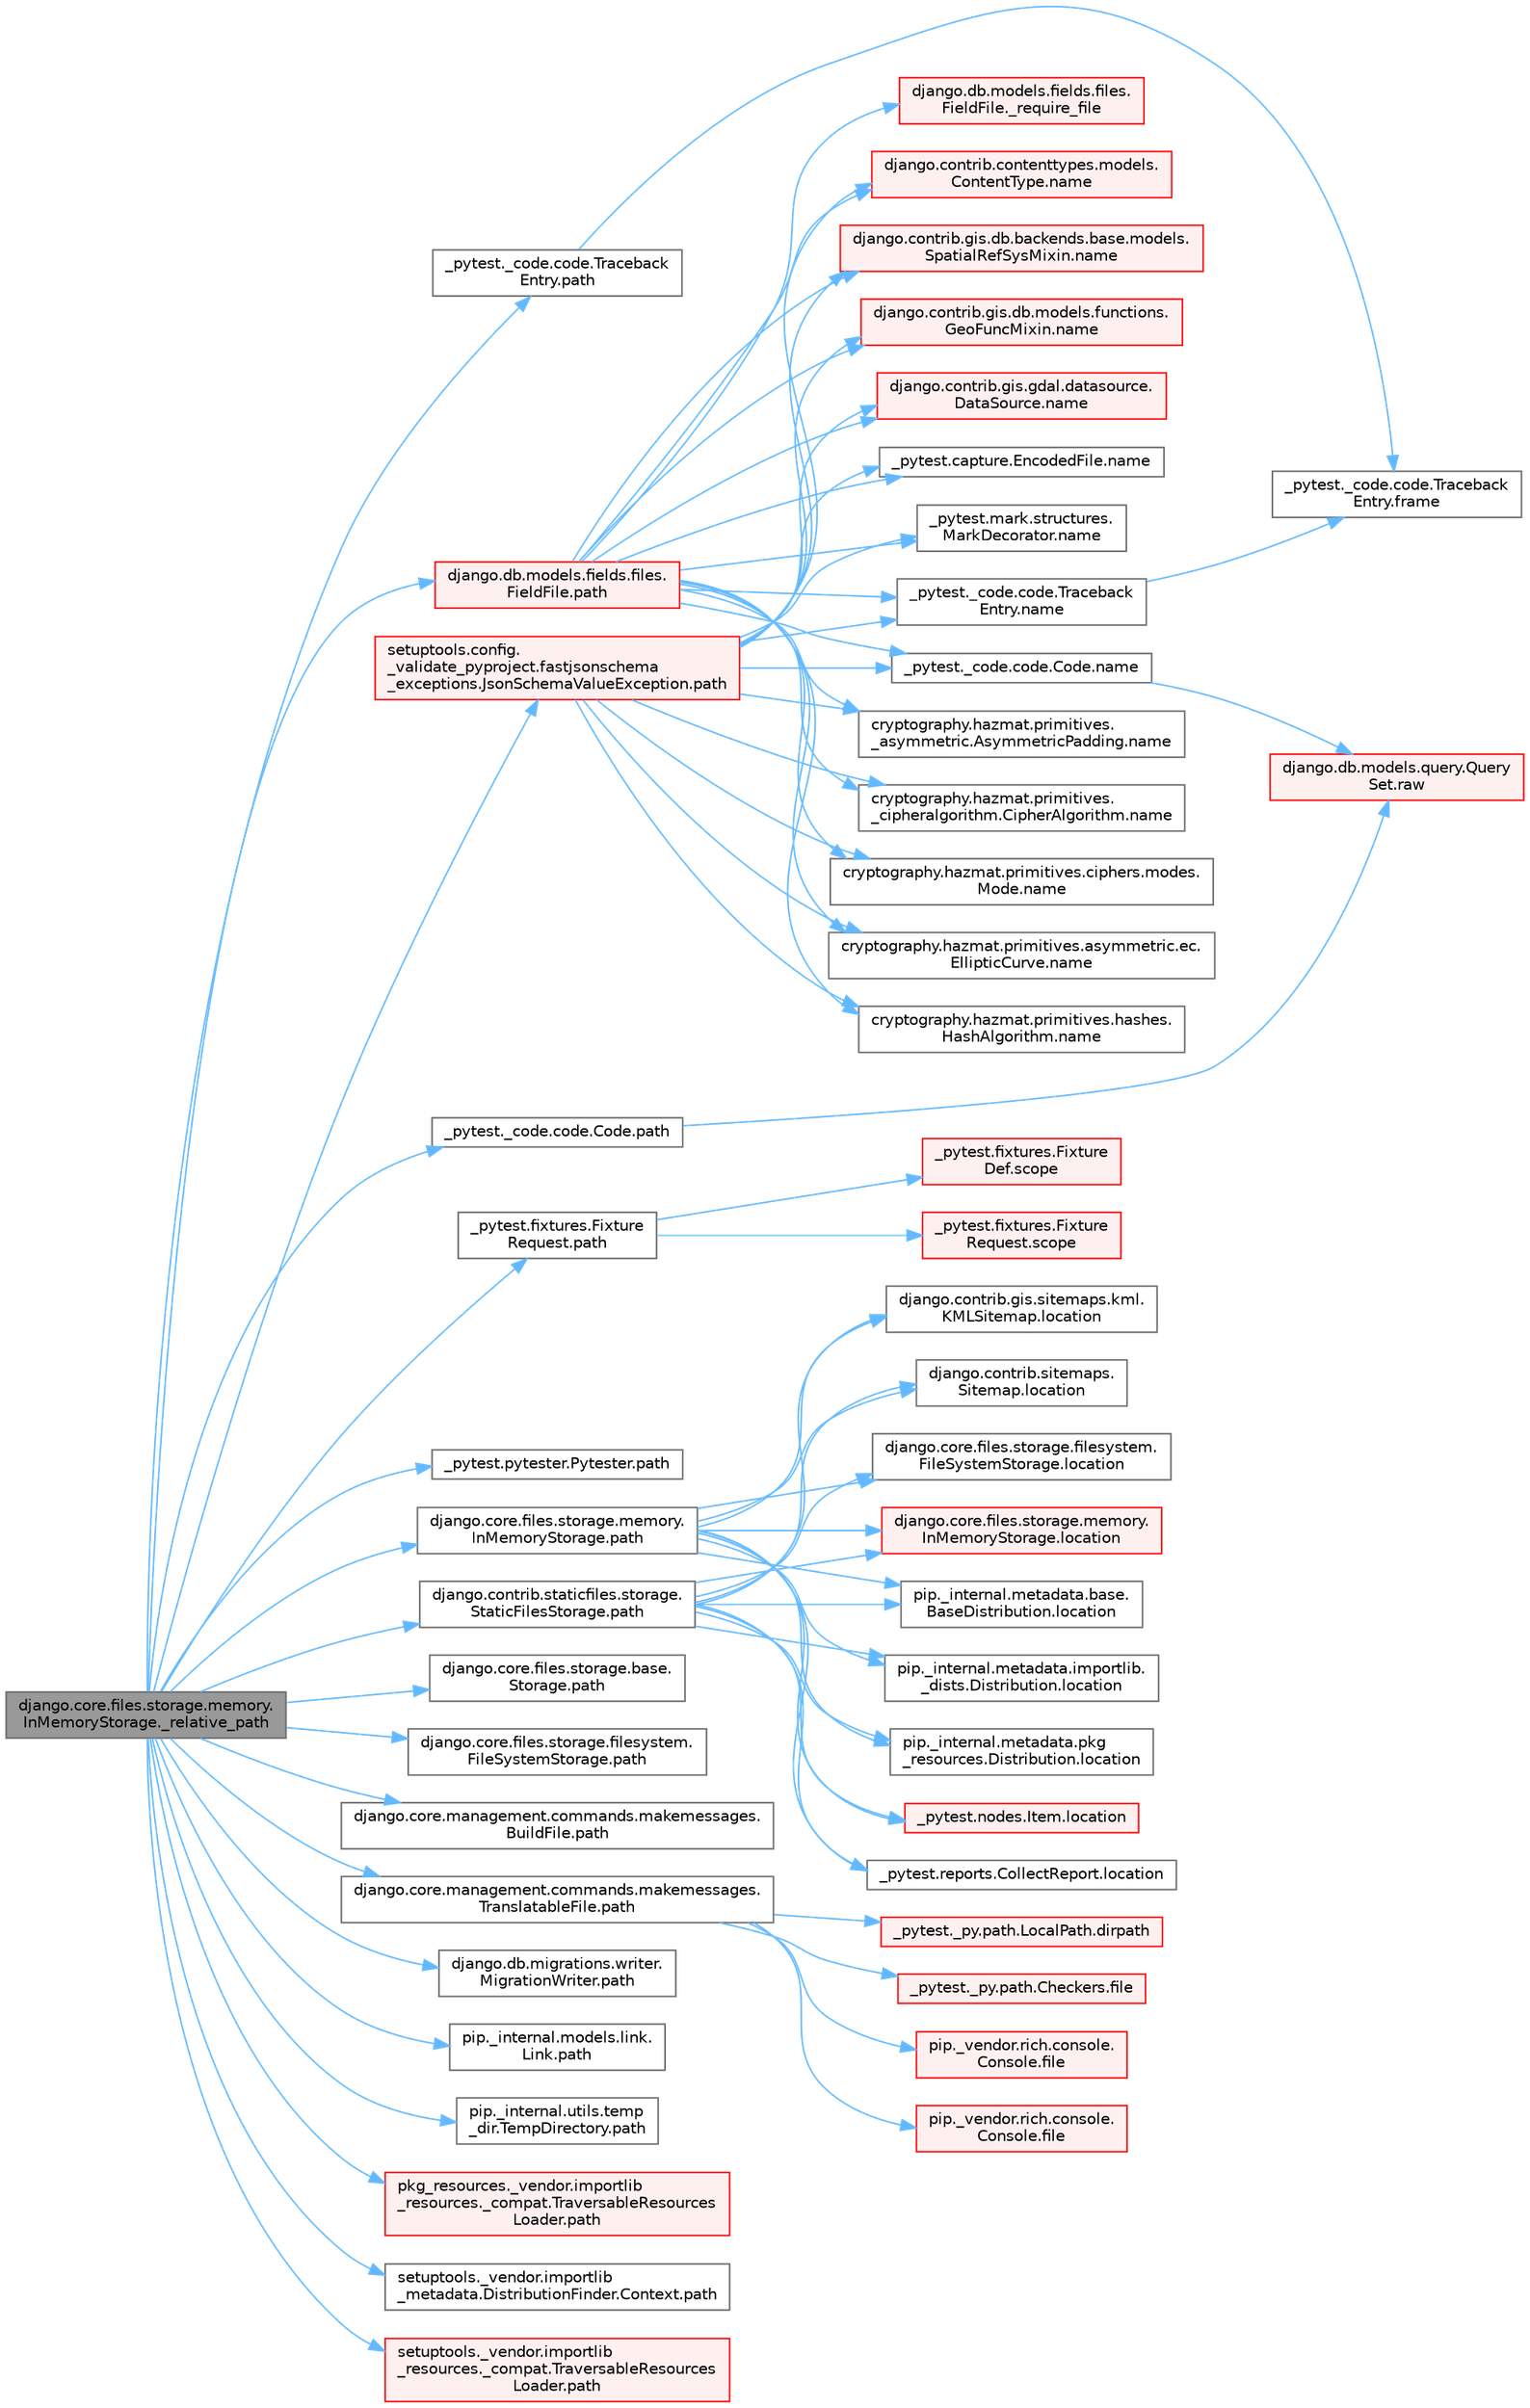 digraph "django.core.files.storage.memory.InMemoryStorage._relative_path"
{
 // LATEX_PDF_SIZE
  bgcolor="transparent";
  edge [fontname=Helvetica,fontsize=10,labelfontname=Helvetica,labelfontsize=10];
  node [fontname=Helvetica,fontsize=10,shape=box,height=0.2,width=0.4];
  rankdir="LR";
  Node1 [id="Node000001",label="django.core.files.storage.memory.\lInMemoryStorage._relative_path",height=0.2,width=0.4,color="gray40", fillcolor="grey60", style="filled", fontcolor="black",tooltip=" "];
  Node1 -> Node2 [id="edge1_Node000001_Node000002",color="steelblue1",style="solid",tooltip=" "];
  Node2 [id="Node000002",label="_pytest._code.code.Code.path",height=0.2,width=0.4,color="grey40", fillcolor="white", style="filled",URL="$class__pytest_1_1__code_1_1code_1_1_code.html#a1dae55e90750fe77c7517f806a14d864",tooltip=" "];
  Node2 -> Node3 [id="edge2_Node000002_Node000003",color="steelblue1",style="solid",tooltip=" "];
  Node3 [id="Node000003",label="django.db.models.query.Query\lSet.raw",height=0.2,width=0.4,color="red", fillcolor="#FFF0F0", style="filled",URL="$classdjango_1_1db_1_1models_1_1query_1_1_query_set.html#abce199e3993658459fb2f7c2719daa45",tooltip="PUBLIC METHODS THAT RETURN A QUERYSET SUBCLASS #."];
  Node1 -> Node14 [id="edge3_Node000001_Node000014",color="steelblue1",style="solid",tooltip=" "];
  Node14 [id="Node000014",label="_pytest._code.code.Traceback\lEntry.path",height=0.2,width=0.4,color="grey40", fillcolor="white", style="filled",URL="$class__pytest_1_1__code_1_1code_1_1_traceback_entry.html#a5a88b9ae4623733566450a9e7d8387c0",tooltip=" "];
  Node14 -> Node15 [id="edge4_Node000014_Node000015",color="steelblue1",style="solid",tooltip=" "];
  Node15 [id="Node000015",label="_pytest._code.code.Traceback\lEntry.frame",height=0.2,width=0.4,color="grey40", fillcolor="white", style="filled",URL="$class__pytest_1_1__code_1_1code_1_1_traceback_entry.html#a8592e8aeeb3804602a1d6c85fc427f1b",tooltip=" "];
  Node1 -> Node16 [id="edge5_Node000001_Node000016",color="steelblue1",style="solid",tooltip=" "];
  Node16 [id="Node000016",label="_pytest.fixtures.Fixture\lRequest.path",height=0.2,width=0.4,color="grey40", fillcolor="white", style="filled",URL="$class__pytest_1_1fixtures_1_1_fixture_request.html#a6f6db59812d121b54cd67d5e434e1451",tooltip=" "];
  Node16 -> Node17 [id="edge6_Node000016_Node000017",color="steelblue1",style="solid",tooltip=" "];
  Node17 [id="Node000017",label="_pytest.fixtures.Fixture\lDef.scope",height=0.2,width=0.4,color="red", fillcolor="#FFF0F0", style="filled",URL="$class__pytest_1_1fixtures_1_1_fixture_def.html#a7631cdae842daae93780def0698acba2",tooltip=" "];
  Node16 -> Node21 [id="edge7_Node000016_Node000021",color="steelblue1",style="solid",tooltip=" "];
  Node21 [id="Node000021",label="_pytest.fixtures.Fixture\lRequest.scope",height=0.2,width=0.4,color="red", fillcolor="#FFF0F0", style="filled",URL="$class__pytest_1_1fixtures_1_1_fixture_request.html#acb5406ee9e8cf7147711b9314b6c951a",tooltip=" "];
  Node1 -> Node22 [id="edge8_Node000001_Node000022",color="steelblue1",style="solid",tooltip=" "];
  Node22 [id="Node000022",label="_pytest.pytester.Pytester.path",height=0.2,width=0.4,color="grey40", fillcolor="white", style="filled",URL="$class__pytest_1_1pytester_1_1_pytester.html#a403c804f74a87f5e5705774fa896cc1f",tooltip=" "];
  Node1 -> Node23 [id="edge9_Node000001_Node000023",color="steelblue1",style="solid",tooltip=" "];
  Node23 [id="Node000023",label="django.contrib.staticfiles.storage.\lStaticFilesStorage.path",height=0.2,width=0.4,color="grey40", fillcolor="white", style="filled",URL="$classdjango_1_1contrib_1_1staticfiles_1_1storage_1_1_static_files_storage.html#a4e96cc92fbde7423d1b74f3a50fc0bf6",tooltip=" "];
  Node23 -> Node24 [id="edge10_Node000023_Node000024",color="steelblue1",style="solid",tooltip=" "];
  Node24 [id="Node000024",label="_pytest.nodes.Item.location",height=0.2,width=0.4,color="red", fillcolor="#FFF0F0", style="filled",URL="$class__pytest_1_1nodes_1_1_item.html#a09cd5bab99de1b92a3aa6f76ba8aa206",tooltip=" "];
  Node23 -> Node35 [id="edge11_Node000023_Node000035",color="steelblue1",style="solid",tooltip=" "];
  Node35 [id="Node000035",label="_pytest.reports.CollectReport.location",height=0.2,width=0.4,color="grey40", fillcolor="white", style="filled",URL="$class__pytest_1_1reports_1_1_collect_report.html#a3df6c3a6598c22fd46d30789b1a43393",tooltip=" "];
  Node23 -> Node36 [id="edge12_Node000023_Node000036",color="steelblue1",style="solid",tooltip=" "];
  Node36 [id="Node000036",label="django.contrib.gis.sitemaps.kml.\lKMLSitemap.location",height=0.2,width=0.4,color="grey40", fillcolor="white", style="filled",URL="$classdjango_1_1contrib_1_1gis_1_1sitemaps_1_1kml_1_1_k_m_l_sitemap.html#aeae9b718dc149bb1b470a9c52ac5628f",tooltip=" "];
  Node23 -> Node37 [id="edge13_Node000023_Node000037",color="steelblue1",style="solid",tooltip=" "];
  Node37 [id="Node000037",label="django.contrib.sitemaps.\lSitemap.location",height=0.2,width=0.4,color="grey40", fillcolor="white", style="filled",URL="$classdjango_1_1contrib_1_1sitemaps_1_1_sitemap.html#aa50de5996662f62a25b44d826e56f3d1",tooltip=" "];
  Node23 -> Node38 [id="edge14_Node000023_Node000038",color="steelblue1",style="solid",tooltip=" "];
  Node38 [id="Node000038",label="django.core.files.storage.filesystem.\lFileSystemStorage.location",height=0.2,width=0.4,color="grey40", fillcolor="white", style="filled",URL="$classdjango_1_1core_1_1files_1_1storage_1_1filesystem_1_1_file_system_storage.html#a96c687dfbe5a613789ce671d432b4e05",tooltip=" "];
  Node23 -> Node39 [id="edge15_Node000023_Node000039",color="steelblue1",style="solid",tooltip=" "];
  Node39 [id="Node000039",label="django.core.files.storage.memory.\lInMemoryStorage.location",height=0.2,width=0.4,color="red", fillcolor="#FFF0F0", style="filled",URL="$classdjango_1_1core_1_1files_1_1storage_1_1memory_1_1_in_memory_storage.html#ac07879a754326faa2de48cb4929aec21",tooltip=" "];
  Node23 -> Node472 [id="edge16_Node000023_Node000472",color="steelblue1",style="solid",tooltip=" "];
  Node472 [id="Node000472",label="pip._internal.metadata.base.\lBaseDistribution.location",height=0.2,width=0.4,color="grey40", fillcolor="white", style="filled",URL="$classpip_1_1__internal_1_1metadata_1_1base_1_1_base_distribution.html#af41d226a9fda04459c2e55c71152b3b0",tooltip=" "];
  Node23 -> Node473 [id="edge17_Node000023_Node000473",color="steelblue1",style="solid",tooltip=" "];
  Node473 [id="Node000473",label="pip._internal.metadata.importlib.\l_dists.Distribution.location",height=0.2,width=0.4,color="grey40", fillcolor="white", style="filled",URL="$classpip_1_1__internal_1_1metadata_1_1importlib_1_1__dists_1_1_distribution.html#a501af487c943a5f3c1caf6464b7b7abf",tooltip=" "];
  Node23 -> Node474 [id="edge18_Node000023_Node000474",color="steelblue1",style="solid",tooltip=" "];
  Node474 [id="Node000474",label="pip._internal.metadata.pkg\l_resources.Distribution.location",height=0.2,width=0.4,color="grey40", fillcolor="white", style="filled",URL="$classpip_1_1__internal_1_1metadata_1_1pkg__resources_1_1_distribution.html#a0f2f12c49a237ef615c9763d10b66e6b",tooltip=" "];
  Node1 -> Node469 [id="edge19_Node000001_Node000469",color="steelblue1",style="solid",tooltip=" "];
  Node469 [id="Node000469",label="django.core.files.storage.base.\lStorage.path",height=0.2,width=0.4,color="grey40", fillcolor="white", style="filled",URL="$classdjango_1_1core_1_1files_1_1storage_1_1base_1_1_storage.html#a9be8d49a55131dbbab2c5fd57f7e772c",tooltip=" "];
  Node1 -> Node470 [id="edge20_Node000001_Node000470",color="steelblue1",style="solid",tooltip=" "];
  Node470 [id="Node000470",label="django.core.files.storage.filesystem.\lFileSystemStorage.path",height=0.2,width=0.4,color="grey40", fillcolor="white", style="filled",URL="$classdjango_1_1core_1_1files_1_1storage_1_1filesystem_1_1_file_system_storage.html#abf8a7e88eedec3e1b2ea965cc0858d17",tooltip=" "];
  Node1 -> Node471 [id="edge21_Node000001_Node000471",color="steelblue1",style="solid",tooltip=" "];
  Node471 [id="Node000471",label="django.core.files.storage.memory.\lInMemoryStorage.path",height=0.2,width=0.4,color="grey40", fillcolor="white", style="filled",URL="$classdjango_1_1core_1_1files_1_1storage_1_1memory_1_1_in_memory_storage.html#a466c8e28fd11839318d2e4454b8ef89f",tooltip=" "];
  Node471 -> Node24 [id="edge22_Node000471_Node000024",color="steelblue1",style="solid",tooltip=" "];
  Node471 -> Node35 [id="edge23_Node000471_Node000035",color="steelblue1",style="solid",tooltip=" "];
  Node471 -> Node36 [id="edge24_Node000471_Node000036",color="steelblue1",style="solid",tooltip=" "];
  Node471 -> Node37 [id="edge25_Node000471_Node000037",color="steelblue1",style="solid",tooltip=" "];
  Node471 -> Node38 [id="edge26_Node000471_Node000038",color="steelblue1",style="solid",tooltip=" "];
  Node471 -> Node39 [id="edge27_Node000471_Node000039",color="steelblue1",style="solid",tooltip=" "];
  Node471 -> Node472 [id="edge28_Node000471_Node000472",color="steelblue1",style="solid",tooltip=" "];
  Node471 -> Node473 [id="edge29_Node000471_Node000473",color="steelblue1",style="solid",tooltip=" "];
  Node471 -> Node474 [id="edge30_Node000471_Node000474",color="steelblue1",style="solid",tooltip=" "];
  Node1 -> Node475 [id="edge31_Node000001_Node000475",color="steelblue1",style="solid",tooltip=" "];
  Node475 [id="Node000475",label="django.core.management.commands.makemessages.\lBuildFile.path",height=0.2,width=0.4,color="grey40", fillcolor="white", style="filled",URL="$classdjango_1_1core_1_1management_1_1commands_1_1makemessages_1_1_build_file.html#ac06388718e902543bc00a7c6565105fc",tooltip=" "];
  Node1 -> Node476 [id="edge32_Node000001_Node000476",color="steelblue1",style="solid",tooltip=" "];
  Node476 [id="Node000476",label="django.core.management.commands.makemessages.\lTranslatableFile.path",height=0.2,width=0.4,color="grey40", fillcolor="white", style="filled",URL="$classdjango_1_1core_1_1management_1_1commands_1_1makemessages_1_1_translatable_file.html#ad851d5e6b8a65f5915ccfd4a30fb8026",tooltip=" "];
  Node476 -> Node221 [id="edge33_Node000476_Node000221",color="steelblue1",style="solid",tooltip=" "];
  Node221 [id="Node000221",label="_pytest._py.path.LocalPath.dirpath",height=0.2,width=0.4,color="red", fillcolor="#FFF0F0", style="filled",URL="$class__pytest_1_1__py_1_1path_1_1_local_path.html#aa8766bdaffd39f928eaae6f30b741b05",tooltip=" "];
  Node476 -> Node210 [id="edge34_Node000476_Node000210",color="steelblue1",style="solid",tooltip=" "];
  Node210 [id="Node000210",label="_pytest._py.path.Checkers.file",height=0.2,width=0.4,color="red", fillcolor="#FFF0F0", style="filled",URL="$class__pytest_1_1__py_1_1path_1_1_checkers.html#a53705ca38cbf2fb29d34914af4b5003d",tooltip=" "];
  Node476 -> Node212 [id="edge35_Node000476_Node000212",color="steelblue1",style="solid",tooltip=" "];
  Node212 [id="Node000212",label="pip._vendor.rich.console.\lConsole.file",height=0.2,width=0.4,color="red", fillcolor="#FFF0F0", style="filled",URL="$classpip_1_1__vendor_1_1rich_1_1console_1_1_console.html#af37c1c8bfe4a9b4dcd3b0ff2d14357bf",tooltip=" "];
  Node476 -> Node213 [id="edge36_Node000476_Node000213",color="steelblue1",style="solid",tooltip=" "];
  Node213 [id="Node000213",label="pip._vendor.rich.console.\lConsole.file",height=0.2,width=0.4,color="red", fillcolor="#FFF0F0", style="filled",URL="$classpip_1_1__vendor_1_1rich_1_1console_1_1_console.html#aeea14249658b94049a5be89c15fd5bc1",tooltip=" "];
  Node1 -> Node477 [id="edge37_Node000001_Node000477",color="steelblue1",style="solid",tooltip=" "];
  Node477 [id="Node000477",label="django.db.migrations.writer.\lMigrationWriter.path",height=0.2,width=0.4,color="grey40", fillcolor="white", style="filled",URL="$classdjango_1_1db_1_1migrations_1_1writer_1_1_migration_writer.html#a45469d67e8f80996c982470d36136184",tooltip=" "];
  Node1 -> Node478 [id="edge38_Node000001_Node000478",color="steelblue1",style="solid",tooltip=" "];
  Node478 [id="Node000478",label="django.db.models.fields.files.\lFieldFile.path",height=0.2,width=0.4,color="red", fillcolor="#FFF0F0", style="filled",URL="$classdjango_1_1db_1_1models_1_1fields_1_1files_1_1_field_file.html#ae91c4ed0643fb9bd8959d0db8eb44f80",tooltip=" "];
  Node478 -> Node479 [id="edge39_Node000478_Node000479",color="steelblue1",style="solid",tooltip=" "];
  Node479 [id="Node000479",label="django.db.models.fields.files.\lFieldFile._require_file",height=0.2,width=0.4,color="red", fillcolor="#FFF0F0", style="filled",URL="$classdjango_1_1db_1_1models_1_1fields_1_1files_1_1_field_file.html#a1cac893f5b8a18de2457265f1bf93b47",tooltip=" "];
  Node478 -> Node397 [id="edge40_Node000478_Node000397",color="steelblue1",style="solid",tooltip=" "];
  Node397 [id="Node000397",label="_pytest._code.code.Code.name",height=0.2,width=0.4,color="grey40", fillcolor="white", style="filled",URL="$class__pytest_1_1__code_1_1code_1_1_code.html#a1f3cbc53ca6df4a1bab12183694b6e78",tooltip=" "];
  Node397 -> Node3 [id="edge41_Node000397_Node000003",color="steelblue1",style="solid",tooltip=" "];
  Node478 -> Node398 [id="edge42_Node000478_Node000398",color="steelblue1",style="solid",tooltip=" "];
  Node398 [id="Node000398",label="_pytest._code.code.Traceback\lEntry.name",height=0.2,width=0.4,color="grey40", fillcolor="white", style="filled",URL="$class__pytest_1_1__code_1_1code_1_1_traceback_entry.html#a106b95c0753f41669fbfb8ee4c11ad3d",tooltip=" "];
  Node398 -> Node15 [id="edge43_Node000398_Node000015",color="steelblue1",style="solid",tooltip=" "];
  Node478 -> Node399 [id="edge44_Node000478_Node000399",color="steelblue1",style="solid",tooltip=" "];
  Node399 [id="Node000399",label="_pytest.capture.EncodedFile.name",height=0.2,width=0.4,color="grey40", fillcolor="white", style="filled",URL="$class__pytest_1_1capture_1_1_encoded_file.html#a738c73b5de21c7261d9e51f71e4f0397",tooltip=" "];
  Node478 -> Node400 [id="edge45_Node000478_Node000400",color="steelblue1",style="solid",tooltip=" "];
  Node400 [id="Node000400",label="_pytest.mark.structures.\lMarkDecorator.name",height=0.2,width=0.4,color="grey40", fillcolor="white", style="filled",URL="$class__pytest_1_1mark_1_1structures_1_1_mark_decorator.html#ae8f66760cda125450e0e3bd38689c72f",tooltip=" "];
  Node478 -> Node401 [id="edge46_Node000478_Node000401",color="steelblue1",style="solid",tooltip=" "];
  Node401 [id="Node000401",label="cryptography.hazmat.primitives.\l_asymmetric.AsymmetricPadding.name",height=0.2,width=0.4,color="grey40", fillcolor="white", style="filled",URL="$classcryptography_1_1hazmat_1_1primitives_1_1__asymmetric_1_1_asymmetric_padding.html#a8f72e8284cb336861a873ed5ce0e39b5",tooltip=" "];
  Node478 -> Node402 [id="edge47_Node000478_Node000402",color="steelblue1",style="solid",tooltip=" "];
  Node402 [id="Node000402",label="cryptography.hazmat.primitives.\l_cipheralgorithm.CipherAlgorithm.name",height=0.2,width=0.4,color="grey40", fillcolor="white", style="filled",URL="$classcryptography_1_1hazmat_1_1primitives_1_1__cipheralgorithm_1_1_cipher_algorithm.html#a50567a5c3388450ab7aa883ab34a1ac7",tooltip=" "];
  Node478 -> Node403 [id="edge48_Node000478_Node000403",color="steelblue1",style="solid",tooltip=" "];
  Node403 [id="Node000403",label="cryptography.hazmat.primitives.asymmetric.ec.\lEllipticCurve.name",height=0.2,width=0.4,color="grey40", fillcolor="white", style="filled",URL="$classcryptography_1_1hazmat_1_1primitives_1_1asymmetric_1_1ec_1_1_elliptic_curve.html#a2775c4e945309a6c7ea33dace1698a60",tooltip=" "];
  Node478 -> Node404 [id="edge49_Node000478_Node000404",color="steelblue1",style="solid",tooltip=" "];
  Node404 [id="Node000404",label="cryptography.hazmat.primitives.ciphers.modes.\lMode.name",height=0.2,width=0.4,color="grey40", fillcolor="white", style="filled",URL="$classcryptography_1_1hazmat_1_1primitives_1_1ciphers_1_1modes_1_1_mode.html#a99d93fd1370a2abbb5bb5cffbd5ff0f7",tooltip=" "];
  Node478 -> Node405 [id="edge50_Node000478_Node000405",color="steelblue1",style="solid",tooltip=" "];
  Node405 [id="Node000405",label="cryptography.hazmat.primitives.hashes.\lHashAlgorithm.name",height=0.2,width=0.4,color="grey40", fillcolor="white", style="filled",URL="$classcryptography_1_1hazmat_1_1primitives_1_1hashes_1_1_hash_algorithm.html#a42c7e1582d9b46a015774af9e5cbbb0b",tooltip=" "];
  Node478 -> Node406 [id="edge51_Node000478_Node000406",color="steelblue1",style="solid",tooltip=" "];
  Node406 [id="Node000406",label="django.contrib.contenttypes.models.\lContentType.name",height=0.2,width=0.4,color="red", fillcolor="#FFF0F0", style="filled",URL="$classdjango_1_1contrib_1_1contenttypes_1_1models_1_1_content_type.html#a305b62f56597bb2e4823dcf5e6ccdcf8",tooltip=" "];
  Node478 -> Node408 [id="edge52_Node000478_Node000408",color="steelblue1",style="solid",tooltip=" "];
  Node408 [id="Node000408",label="django.contrib.gis.db.backends.base.models.\lSpatialRefSysMixin.name",height=0.2,width=0.4,color="red", fillcolor="#FFF0F0", style="filled",URL="$classdjango_1_1contrib_1_1gis_1_1db_1_1backends_1_1base_1_1models_1_1_spatial_ref_sys_mixin.html#a56fe36e786b49160249395f453dd1cab",tooltip=" "];
  Node478 -> Node409 [id="edge53_Node000478_Node000409",color="steelblue1",style="solid",tooltip=" "];
  Node409 [id="Node000409",label="django.contrib.gis.db.models.functions.\lGeoFuncMixin.name",height=0.2,width=0.4,color="red", fillcolor="#FFF0F0", style="filled",URL="$classdjango_1_1contrib_1_1gis_1_1db_1_1models_1_1functions_1_1_geo_func_mixin.html#adeeb6b2c9db337396468712e919af622",tooltip=" "];
  Node478 -> Node410 [id="edge54_Node000478_Node000410",color="steelblue1",style="solid",tooltip=" "];
  Node410 [id="Node000410",label="django.contrib.gis.gdal.datasource.\lDataSource.name",height=0.2,width=0.4,color="red", fillcolor="#FFF0F0", style="filled",URL="$classdjango_1_1contrib_1_1gis_1_1gdal_1_1datasource_1_1_data_source.html#aaa98728c7ef6f4d96c689550e8af3ed5",tooltip=" "];
  Node1 -> Node574 [id="edge55_Node000001_Node000574",color="steelblue1",style="solid",tooltip=" "];
  Node574 [id="Node000574",label="pip._internal.models.link.\lLink.path",height=0.2,width=0.4,color="grey40", fillcolor="white", style="filled",URL="$classpip_1_1__internal_1_1models_1_1link_1_1_link.html#a30f454216dcb615e3ed986238490f180",tooltip=" "];
  Node1 -> Node575 [id="edge56_Node000001_Node000575",color="steelblue1",style="solid",tooltip=" "];
  Node575 [id="Node000575",label="pip._internal.utils.temp\l_dir.TempDirectory.path",height=0.2,width=0.4,color="grey40", fillcolor="white", style="filled",URL="$classpip_1_1__internal_1_1utils_1_1temp__dir_1_1_temp_directory.html#afe6b2d95c070c6570957de5696ff3a6e",tooltip=" "];
  Node1 -> Node576 [id="edge57_Node000001_Node000576",color="steelblue1",style="solid",tooltip=" "];
  Node576 [id="Node000576",label="pkg_resources._vendor.importlib\l_resources._compat.TraversableResources\lLoader.path",height=0.2,width=0.4,color="red", fillcolor="#FFF0F0", style="filled",URL="$classpkg__resources_1_1__vendor_1_1importlib__resources_1_1__compat_1_1_traversable_resources_loader.html#acfc17872a53cbe02f6c34eda2bb162f2",tooltip=" "];
  Node1 -> Node578 [id="edge58_Node000001_Node000578",color="steelblue1",style="solid",tooltip=" "];
  Node578 [id="Node000578",label="setuptools._vendor.importlib\l_metadata.DistributionFinder.Context.path",height=0.2,width=0.4,color="grey40", fillcolor="white", style="filled",URL="$classsetuptools_1_1__vendor_1_1importlib__metadata_1_1_distribution_finder_1_1_context.html#a84a429ddce40738ea5c0edb53799ee8d",tooltip=" "];
  Node1 -> Node579 [id="edge59_Node000001_Node000579",color="steelblue1",style="solid",tooltip=" "];
  Node579 [id="Node000579",label="setuptools._vendor.importlib\l_resources._compat.TraversableResources\lLoader.path",height=0.2,width=0.4,color="red", fillcolor="#FFF0F0", style="filled",URL="$classsetuptools_1_1__vendor_1_1importlib__resources_1_1__compat_1_1_traversable_resources_loader.html#a9b9cf5b6723d48f7a779b6ae71d53699",tooltip=" "];
  Node1 -> Node580 [id="edge60_Node000001_Node000580",color="steelblue1",style="solid",tooltip=" "];
  Node580 [id="Node000580",label="setuptools.config.\l_validate_pyproject.fastjsonschema\l_exceptions.JsonSchemaValueException.path",height=0.2,width=0.4,color="red", fillcolor="#FFF0F0", style="filled",URL="$classsetuptools_1_1config_1_1__validate__pyproject_1_1fastjsonschema__exceptions_1_1_json_schema_value_exception.html#a59179b3d1dc16c7087530bbc10bcf857",tooltip=" "];
  Node580 -> Node397 [id="edge61_Node000580_Node000397",color="steelblue1",style="solid",tooltip=" "];
  Node580 -> Node398 [id="edge62_Node000580_Node000398",color="steelblue1",style="solid",tooltip=" "];
  Node580 -> Node399 [id="edge63_Node000580_Node000399",color="steelblue1",style="solid",tooltip=" "];
  Node580 -> Node400 [id="edge64_Node000580_Node000400",color="steelblue1",style="solid",tooltip=" "];
  Node580 -> Node401 [id="edge65_Node000580_Node000401",color="steelblue1",style="solid",tooltip=" "];
  Node580 -> Node402 [id="edge66_Node000580_Node000402",color="steelblue1",style="solid",tooltip=" "];
  Node580 -> Node403 [id="edge67_Node000580_Node000403",color="steelblue1",style="solid",tooltip=" "];
  Node580 -> Node404 [id="edge68_Node000580_Node000404",color="steelblue1",style="solid",tooltip=" "];
  Node580 -> Node405 [id="edge69_Node000580_Node000405",color="steelblue1",style="solid",tooltip=" "];
  Node580 -> Node406 [id="edge70_Node000580_Node000406",color="steelblue1",style="solid",tooltip=" "];
  Node580 -> Node408 [id="edge71_Node000580_Node000408",color="steelblue1",style="solid",tooltip=" "];
  Node580 -> Node409 [id="edge72_Node000580_Node000409",color="steelblue1",style="solid",tooltip=" "];
  Node580 -> Node410 [id="edge73_Node000580_Node000410",color="steelblue1",style="solid",tooltip=" "];
}
